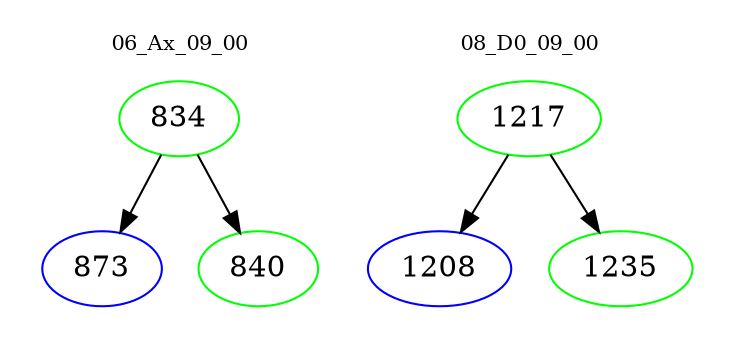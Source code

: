 digraph{
subgraph cluster_0 {
color = white
label = "06_Ax_09_00";
fontsize=10;
T0_834 [label="834", color="green"]
T0_834 -> T0_873 [color="black"]
T0_873 [label="873", color="blue"]
T0_834 -> T0_840 [color="black"]
T0_840 [label="840", color="green"]
}
subgraph cluster_1 {
color = white
label = "08_D0_09_00";
fontsize=10;
T1_1217 [label="1217", color="green"]
T1_1217 -> T1_1208 [color="black"]
T1_1208 [label="1208", color="blue"]
T1_1217 -> T1_1235 [color="black"]
T1_1235 [label="1235", color="green"]
}
}
